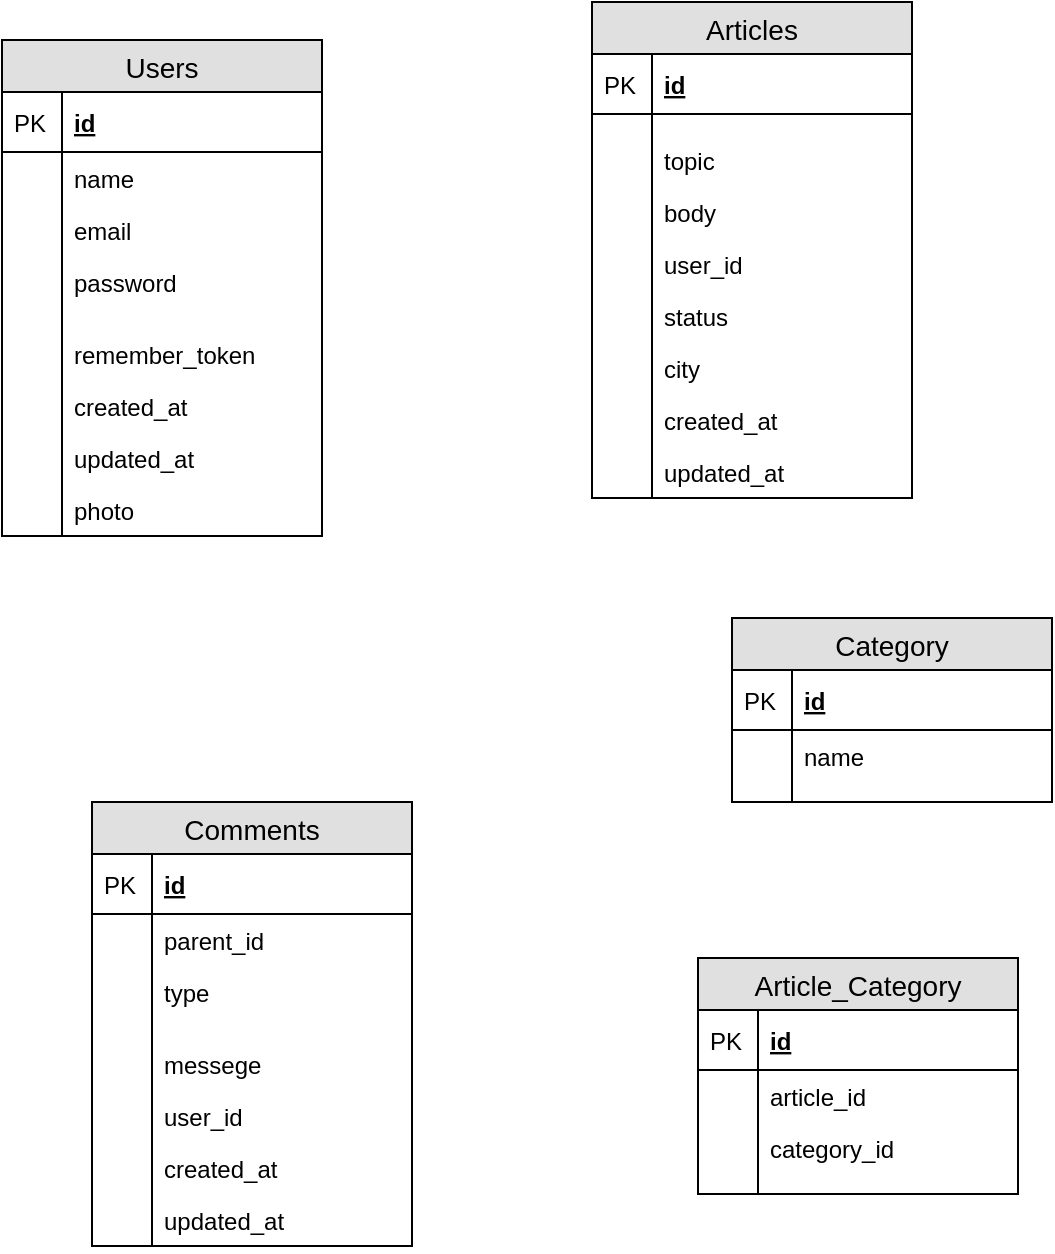 <mxfile pages="1" version="11.2.8" type="device"><diagram id="Mjf-QHHSBzy2yQbY7D6N" name="Page-1"><mxGraphModel dx="1404" dy="740" grid="1" gridSize="10" guides="1" tooltips="1" connect="1" arrows="1" fold="1" page="1" pageScale="1" pageWidth="827" pageHeight="1169" math="0" shadow="0"><root><mxCell id="0"/><mxCell id="1" parent="0"/><mxCell id="MEmoQbIu5Q7Cqf45wGcA-23" value="Users" style="swimlane;fontStyle=0;childLayout=stackLayout;horizontal=1;startSize=26;fillColor=#e0e0e0;horizontalStack=0;resizeParent=1;resizeParentMax=0;resizeLast=0;collapsible=1;marginBottom=0;swimlaneFillColor=#ffffff;align=center;fontSize=14;strokeColor=#000000;" parent="1" vertex="1"><mxGeometry x="65" y="92" width="160" height="248" as="geometry"/></mxCell><mxCell id="MEmoQbIu5Q7Cqf45wGcA-24" value="id" style="shape=partialRectangle;top=0;left=0;right=0;bottom=1;align=left;verticalAlign=middle;fillColor=none;spacingLeft=34;spacingRight=4;overflow=hidden;rotatable=0;points=[[0,0.5],[1,0.5]];portConstraint=eastwest;dropTarget=0;fontStyle=5;fontSize=12;" parent="MEmoQbIu5Q7Cqf45wGcA-23" vertex="1"><mxGeometry y="26" width="160" height="30" as="geometry"/></mxCell><mxCell id="MEmoQbIu5Q7Cqf45wGcA-25" value="PK" style="shape=partialRectangle;top=0;left=0;bottom=0;fillColor=none;align=left;verticalAlign=middle;spacingLeft=4;spacingRight=4;overflow=hidden;rotatable=0;points=[];portConstraint=eastwest;part=1;fontSize=12;" parent="MEmoQbIu5Q7Cqf45wGcA-24" vertex="1" connectable="0"><mxGeometry width="30" height="30" as="geometry"/></mxCell><mxCell id="MEmoQbIu5Q7Cqf45wGcA-26" value="name" style="shape=partialRectangle;top=0;left=0;right=0;bottom=0;align=left;verticalAlign=top;fillColor=none;spacingLeft=34;spacingRight=4;overflow=hidden;rotatable=0;points=[[0,0.5],[1,0.5]];portConstraint=eastwest;dropTarget=0;fontSize=12;" parent="MEmoQbIu5Q7Cqf45wGcA-23" vertex="1"><mxGeometry y="56" width="160" height="26" as="geometry"/></mxCell><mxCell id="MEmoQbIu5Q7Cqf45wGcA-27" value="" style="shape=partialRectangle;top=0;left=0;bottom=0;fillColor=none;align=left;verticalAlign=top;spacingLeft=4;spacingRight=4;overflow=hidden;rotatable=0;points=[];portConstraint=eastwest;part=1;fontSize=12;" parent="MEmoQbIu5Q7Cqf45wGcA-26" vertex="1" connectable="0"><mxGeometry width="30" height="26" as="geometry"/></mxCell><mxCell id="MEmoQbIu5Q7Cqf45wGcA-28" value="email" style="shape=partialRectangle;top=0;left=0;right=0;bottom=0;align=left;verticalAlign=top;fillColor=none;spacingLeft=34;spacingRight=4;overflow=hidden;rotatable=0;points=[[0,0.5],[1,0.5]];portConstraint=eastwest;dropTarget=0;fontSize=12;" parent="MEmoQbIu5Q7Cqf45wGcA-23" vertex="1"><mxGeometry y="82" width="160" height="26" as="geometry"/></mxCell><mxCell id="MEmoQbIu5Q7Cqf45wGcA-29" value="" style="shape=partialRectangle;top=0;left=0;bottom=0;fillColor=none;align=left;verticalAlign=top;spacingLeft=4;spacingRight=4;overflow=hidden;rotatable=0;points=[];portConstraint=eastwest;part=1;fontSize=12;" parent="MEmoQbIu5Q7Cqf45wGcA-28" vertex="1" connectable="0"><mxGeometry width="30" height="26" as="geometry"/></mxCell><mxCell id="MEmoQbIu5Q7Cqf45wGcA-30" value="password" style="shape=partialRectangle;top=0;left=0;right=0;bottom=0;align=left;verticalAlign=top;fillColor=none;spacingLeft=34;spacingRight=4;overflow=hidden;rotatable=0;points=[[0,0.5],[1,0.5]];portConstraint=eastwest;dropTarget=0;fontSize=12;" parent="MEmoQbIu5Q7Cqf45wGcA-23" vertex="1"><mxGeometry y="108" width="160" height="26" as="geometry"/></mxCell><mxCell id="MEmoQbIu5Q7Cqf45wGcA-31" value="" style="shape=partialRectangle;top=0;left=0;bottom=0;fillColor=none;align=left;verticalAlign=top;spacingLeft=4;spacingRight=4;overflow=hidden;rotatable=0;points=[];portConstraint=eastwest;part=1;fontSize=12;" parent="MEmoQbIu5Q7Cqf45wGcA-30" vertex="1" connectable="0"><mxGeometry width="30" height="26" as="geometry"/></mxCell><mxCell id="MEmoQbIu5Q7Cqf45wGcA-32" value="" style="shape=partialRectangle;top=0;left=0;right=0;bottom=0;align=left;verticalAlign=top;fillColor=none;spacingLeft=34;spacingRight=4;overflow=hidden;rotatable=0;points=[[0,0.5],[1,0.5]];portConstraint=eastwest;dropTarget=0;fontSize=12;" parent="MEmoQbIu5Q7Cqf45wGcA-23" vertex="1"><mxGeometry y="134" width="160" height="10" as="geometry"/></mxCell><mxCell id="MEmoQbIu5Q7Cqf45wGcA-33" value="" style="shape=partialRectangle;top=0;left=0;bottom=0;fillColor=none;align=left;verticalAlign=top;spacingLeft=4;spacingRight=4;overflow=hidden;rotatable=0;points=[];portConstraint=eastwest;part=1;fontSize=12;" parent="MEmoQbIu5Q7Cqf45wGcA-32" vertex="1" connectable="0"><mxGeometry width="30" height="10" as="geometry"/></mxCell><mxCell id="MEmoQbIu5Q7Cqf45wGcA-34" value="remember_token" style="shape=partialRectangle;top=0;left=0;right=0;bottom=0;align=left;verticalAlign=top;fillColor=none;spacingLeft=34;spacingRight=4;overflow=hidden;rotatable=0;points=[[0,0.5],[1,0.5]];portConstraint=eastwest;dropTarget=0;fontSize=12;" parent="MEmoQbIu5Q7Cqf45wGcA-23" vertex="1"><mxGeometry y="144" width="160" height="26" as="geometry"/></mxCell><mxCell id="MEmoQbIu5Q7Cqf45wGcA-35" value="" style="shape=partialRectangle;top=0;left=0;bottom=0;fillColor=none;align=left;verticalAlign=top;spacingLeft=4;spacingRight=4;overflow=hidden;rotatable=0;points=[];portConstraint=eastwest;part=1;fontSize=12;" parent="MEmoQbIu5Q7Cqf45wGcA-34" vertex="1" connectable="0"><mxGeometry width="30" height="26" as="geometry"/></mxCell><mxCell id="MEmoQbIu5Q7Cqf45wGcA-36" value="created_at" style="shape=partialRectangle;top=0;left=0;right=0;bottom=0;align=left;verticalAlign=top;fillColor=none;spacingLeft=34;spacingRight=4;overflow=hidden;rotatable=0;points=[[0,0.5],[1,0.5]];portConstraint=eastwest;dropTarget=0;fontSize=12;" parent="MEmoQbIu5Q7Cqf45wGcA-23" vertex="1"><mxGeometry y="170" width="160" height="26" as="geometry"/></mxCell><mxCell id="MEmoQbIu5Q7Cqf45wGcA-37" value="" style="shape=partialRectangle;top=0;left=0;bottom=0;fillColor=none;align=left;verticalAlign=top;spacingLeft=4;spacingRight=4;overflow=hidden;rotatable=0;points=[];portConstraint=eastwest;part=1;fontSize=12;" parent="MEmoQbIu5Q7Cqf45wGcA-36" vertex="1" connectable="0"><mxGeometry width="30" height="26" as="geometry"/></mxCell><mxCell id="MEmoQbIu5Q7Cqf45wGcA-38" value="updated_at" style="shape=partialRectangle;top=0;left=0;right=0;bottom=0;align=left;verticalAlign=top;fillColor=none;spacingLeft=34;spacingRight=4;overflow=hidden;rotatable=0;points=[[0,0.5],[1,0.5]];portConstraint=eastwest;dropTarget=0;fontSize=12;" parent="MEmoQbIu5Q7Cqf45wGcA-23" vertex="1"><mxGeometry y="196" width="160" height="26" as="geometry"/></mxCell><mxCell id="MEmoQbIu5Q7Cqf45wGcA-39" value="" style="shape=partialRectangle;top=0;left=0;bottom=0;fillColor=none;align=left;verticalAlign=top;spacingLeft=4;spacingRight=4;overflow=hidden;rotatable=0;points=[];portConstraint=eastwest;part=1;fontSize=12;" parent="MEmoQbIu5Q7Cqf45wGcA-38" vertex="1" connectable="0"><mxGeometry width="30" height="26" as="geometry"/></mxCell><mxCell id="wJTecskfQE2fZRdjggYK-58" value="photo" style="shape=partialRectangle;top=0;left=0;right=0;bottom=0;align=left;verticalAlign=top;fillColor=none;spacingLeft=34;spacingRight=4;overflow=hidden;rotatable=0;points=[[0,0.5],[1,0.5]];portConstraint=eastwest;dropTarget=0;fontSize=12;" vertex="1" parent="MEmoQbIu5Q7Cqf45wGcA-23"><mxGeometry y="222" width="160" height="26" as="geometry"/></mxCell><mxCell id="wJTecskfQE2fZRdjggYK-59" value="" style="shape=partialRectangle;top=0;left=0;bottom=0;fillColor=none;align=left;verticalAlign=top;spacingLeft=4;spacingRight=4;overflow=hidden;rotatable=0;points=[];portConstraint=eastwest;part=1;fontSize=12;" vertex="1" connectable="0" parent="wJTecskfQE2fZRdjggYK-58"><mxGeometry width="30" height="26" as="geometry"/></mxCell><mxCell id="wJTecskfQE2fZRdjggYK-1" value="Articles" style="swimlane;fontStyle=0;childLayout=stackLayout;horizontal=1;startSize=26;fillColor=#e0e0e0;horizontalStack=0;resizeParent=1;resizeParentMax=0;resizeLast=0;collapsible=1;marginBottom=0;swimlaneFillColor=#ffffff;align=center;fontSize=14;" vertex="1" parent="1"><mxGeometry x="360" y="73" width="160" height="248" as="geometry"/></mxCell><mxCell id="wJTecskfQE2fZRdjggYK-2" value="id" style="shape=partialRectangle;top=0;left=0;right=0;bottom=1;align=left;verticalAlign=middle;fillColor=none;spacingLeft=34;spacingRight=4;overflow=hidden;rotatable=0;points=[[0,0.5],[1,0.5]];portConstraint=eastwest;dropTarget=0;fontStyle=5;fontSize=12;" vertex="1" parent="wJTecskfQE2fZRdjggYK-1"><mxGeometry y="26" width="160" height="30" as="geometry"/></mxCell><mxCell id="wJTecskfQE2fZRdjggYK-3" value="PK" style="shape=partialRectangle;top=0;left=0;bottom=0;fillColor=none;align=left;verticalAlign=middle;spacingLeft=4;spacingRight=4;overflow=hidden;rotatable=0;points=[];portConstraint=eastwest;part=1;fontSize=12;" vertex="1" connectable="0" parent="wJTecskfQE2fZRdjggYK-2"><mxGeometry width="30" height="30" as="geometry"/></mxCell><mxCell id="wJTecskfQE2fZRdjggYK-10" value="" style="shape=partialRectangle;top=0;left=0;right=0;bottom=0;align=left;verticalAlign=top;fillColor=none;spacingLeft=34;spacingRight=4;overflow=hidden;rotatable=0;points=[[0,0.5],[1,0.5]];portConstraint=eastwest;dropTarget=0;fontSize=12;" vertex="1" parent="wJTecskfQE2fZRdjggYK-1"><mxGeometry y="56" width="160" height="10" as="geometry"/></mxCell><mxCell id="wJTecskfQE2fZRdjggYK-11" value="" style="shape=partialRectangle;top=0;left=0;bottom=0;fillColor=none;align=left;verticalAlign=top;spacingLeft=4;spacingRight=4;overflow=hidden;rotatable=0;points=[];portConstraint=eastwest;part=1;fontSize=12;" vertex="1" connectable="0" parent="wJTecskfQE2fZRdjggYK-10"><mxGeometry width="30" height="10" as="geometry"/></mxCell><mxCell id="wJTecskfQE2fZRdjggYK-14" value="topic" style="shape=partialRectangle;top=0;left=0;right=0;bottom=0;align=left;verticalAlign=top;fillColor=none;spacingLeft=34;spacingRight=4;overflow=hidden;rotatable=0;points=[[0,0.5],[1,0.5]];portConstraint=eastwest;dropTarget=0;fontSize=12;" vertex="1" parent="wJTecskfQE2fZRdjggYK-1"><mxGeometry y="66" width="160" height="26" as="geometry"/></mxCell><mxCell id="wJTecskfQE2fZRdjggYK-15" value="" style="shape=partialRectangle;top=0;left=0;bottom=0;fillColor=none;align=left;verticalAlign=top;spacingLeft=4;spacingRight=4;overflow=hidden;rotatable=0;points=[];portConstraint=eastwest;part=1;fontSize=12;" vertex="1" connectable="0" parent="wJTecskfQE2fZRdjggYK-14"><mxGeometry width="30" height="26" as="geometry"/></mxCell><mxCell id="wJTecskfQE2fZRdjggYK-16" value="body" style="shape=partialRectangle;top=0;left=0;right=0;bottom=0;align=left;verticalAlign=top;fillColor=none;spacingLeft=34;spacingRight=4;overflow=hidden;rotatable=0;points=[[0,0.5],[1,0.5]];portConstraint=eastwest;dropTarget=0;fontSize=12;" vertex="1" parent="wJTecskfQE2fZRdjggYK-1"><mxGeometry y="92" width="160" height="26" as="geometry"/></mxCell><mxCell id="wJTecskfQE2fZRdjggYK-17" value="" style="shape=partialRectangle;top=0;left=0;bottom=0;fillColor=none;align=left;verticalAlign=top;spacingLeft=4;spacingRight=4;overflow=hidden;rotatable=0;points=[];portConstraint=eastwest;part=1;fontSize=12;" vertex="1" connectable="0" parent="wJTecskfQE2fZRdjggYK-16"><mxGeometry width="30" height="26" as="geometry"/></mxCell><mxCell id="wJTecskfQE2fZRdjggYK-18" value="user_id" style="shape=partialRectangle;top=0;left=0;right=0;bottom=0;align=left;verticalAlign=top;fillColor=none;spacingLeft=34;spacingRight=4;overflow=hidden;rotatable=0;points=[[0,0.5],[1,0.5]];portConstraint=eastwest;dropTarget=0;fontSize=12;" vertex="1" parent="wJTecskfQE2fZRdjggYK-1"><mxGeometry y="118" width="160" height="26" as="geometry"/></mxCell><mxCell id="wJTecskfQE2fZRdjggYK-19" value="" style="shape=partialRectangle;top=0;left=0;bottom=0;fillColor=none;align=left;verticalAlign=top;spacingLeft=4;spacingRight=4;overflow=hidden;rotatable=0;points=[];portConstraint=eastwest;part=1;fontSize=12;" vertex="1" connectable="0" parent="wJTecskfQE2fZRdjggYK-18"><mxGeometry width="30" height="26" as="geometry"/></mxCell><mxCell id="wJTecskfQE2fZRdjggYK-20" value="status" style="shape=partialRectangle;top=0;left=0;right=0;bottom=0;align=left;verticalAlign=top;fillColor=none;spacingLeft=34;spacingRight=4;overflow=hidden;rotatable=0;points=[[0,0.5],[1,0.5]];portConstraint=eastwest;dropTarget=0;fontSize=12;" vertex="1" parent="wJTecskfQE2fZRdjggYK-1"><mxGeometry y="144" width="160" height="26" as="geometry"/></mxCell><mxCell id="wJTecskfQE2fZRdjggYK-21" value="" style="shape=partialRectangle;top=0;left=0;bottom=0;fillColor=none;align=left;verticalAlign=top;spacingLeft=4;spacingRight=4;overflow=hidden;rotatable=0;points=[];portConstraint=eastwest;part=1;fontSize=12;" vertex="1" connectable="0" parent="wJTecskfQE2fZRdjggYK-20"><mxGeometry width="30" height="26" as="geometry"/></mxCell><mxCell id="wJTecskfQE2fZRdjggYK-62" value="city" style="shape=partialRectangle;top=0;left=0;right=0;bottom=0;align=left;verticalAlign=top;fillColor=none;spacingLeft=34;spacingRight=4;overflow=hidden;rotatable=0;points=[[0,0.5],[1,0.5]];portConstraint=eastwest;dropTarget=0;fontSize=12;" vertex="1" parent="wJTecskfQE2fZRdjggYK-1"><mxGeometry y="170" width="160" height="26" as="geometry"/></mxCell><mxCell id="wJTecskfQE2fZRdjggYK-63" value="" style="shape=partialRectangle;top=0;left=0;bottom=0;fillColor=none;align=left;verticalAlign=top;spacingLeft=4;spacingRight=4;overflow=hidden;rotatable=0;points=[];portConstraint=eastwest;part=1;fontSize=12;" vertex="1" connectable="0" parent="wJTecskfQE2fZRdjggYK-62"><mxGeometry width="30" height="26" as="geometry"/></mxCell><mxCell id="wJTecskfQE2fZRdjggYK-30" value="created_at" style="shape=partialRectangle;top=0;left=0;right=0;bottom=0;align=left;verticalAlign=top;fillColor=none;spacingLeft=34;spacingRight=4;overflow=hidden;rotatable=0;points=[[0,0.5],[1,0.5]];portConstraint=eastwest;dropTarget=0;fontSize=12;" vertex="1" parent="wJTecskfQE2fZRdjggYK-1"><mxGeometry y="196" width="160" height="26" as="geometry"/></mxCell><mxCell id="wJTecskfQE2fZRdjggYK-31" value="" style="shape=partialRectangle;top=0;left=0;bottom=0;fillColor=none;align=left;verticalAlign=top;spacingLeft=4;spacingRight=4;overflow=hidden;rotatable=0;points=[];portConstraint=eastwest;part=1;fontSize=12;" vertex="1" connectable="0" parent="wJTecskfQE2fZRdjggYK-30"><mxGeometry width="30" height="26" as="geometry"/></mxCell><mxCell id="wJTecskfQE2fZRdjggYK-32" value="updated_at" style="shape=partialRectangle;top=0;left=0;right=0;bottom=0;align=left;verticalAlign=top;fillColor=none;spacingLeft=34;spacingRight=4;overflow=hidden;rotatable=0;points=[[0,0.5],[1,0.5]];portConstraint=eastwest;dropTarget=0;fontSize=12;" vertex="1" parent="wJTecskfQE2fZRdjggYK-1"><mxGeometry y="222" width="160" height="26" as="geometry"/></mxCell><mxCell id="wJTecskfQE2fZRdjggYK-33" value="" style="shape=partialRectangle;top=0;left=0;bottom=0;fillColor=none;align=left;verticalAlign=top;spacingLeft=4;spacingRight=4;overflow=hidden;rotatable=0;points=[];portConstraint=eastwest;part=1;fontSize=12;" vertex="1" connectable="0" parent="wJTecskfQE2fZRdjggYK-32"><mxGeometry width="30" height="26" as="geometry"/></mxCell><mxCell id="wJTecskfQE2fZRdjggYK-34" value="Comments" style="swimlane;fontStyle=0;childLayout=stackLayout;horizontal=1;startSize=26;fillColor=#e0e0e0;horizontalStack=0;resizeParent=1;resizeParentMax=0;resizeLast=0;collapsible=1;marginBottom=0;swimlaneFillColor=#ffffff;align=center;fontSize=14;" vertex="1" parent="1"><mxGeometry x="110" y="473" width="160" height="222" as="geometry"/></mxCell><mxCell id="wJTecskfQE2fZRdjggYK-35" value="id" style="shape=partialRectangle;top=0;left=0;right=0;bottom=1;align=left;verticalAlign=middle;fillColor=none;spacingLeft=34;spacingRight=4;overflow=hidden;rotatable=0;points=[[0,0.5],[1,0.5]];portConstraint=eastwest;dropTarget=0;fontStyle=5;fontSize=12;" vertex="1" parent="wJTecskfQE2fZRdjggYK-34"><mxGeometry y="26" width="160" height="30" as="geometry"/></mxCell><mxCell id="wJTecskfQE2fZRdjggYK-36" value="PK" style="shape=partialRectangle;top=0;left=0;bottom=0;fillColor=none;align=left;verticalAlign=middle;spacingLeft=4;spacingRight=4;overflow=hidden;rotatable=0;points=[];portConstraint=eastwest;part=1;fontSize=12;" vertex="1" connectable="0" parent="wJTecskfQE2fZRdjggYK-35"><mxGeometry width="30" height="30" as="geometry"/></mxCell><mxCell id="wJTecskfQE2fZRdjggYK-37" value="parent_id" style="shape=partialRectangle;top=0;left=0;right=0;bottom=0;align=left;verticalAlign=top;fillColor=none;spacingLeft=34;spacingRight=4;overflow=hidden;rotatable=0;points=[[0,0.5],[1,0.5]];portConstraint=eastwest;dropTarget=0;fontSize=12;" vertex="1" parent="wJTecskfQE2fZRdjggYK-34"><mxGeometry y="56" width="160" height="26" as="geometry"/></mxCell><mxCell id="wJTecskfQE2fZRdjggYK-38" value="" style="shape=partialRectangle;top=0;left=0;bottom=0;fillColor=none;align=left;verticalAlign=top;spacingLeft=4;spacingRight=4;overflow=hidden;rotatable=0;points=[];portConstraint=eastwest;part=1;fontSize=12;" vertex="1" connectable="0" parent="wJTecskfQE2fZRdjggYK-37"><mxGeometry width="30" height="26" as="geometry"/></mxCell><mxCell id="wJTecskfQE2fZRdjggYK-39" value="type" style="shape=partialRectangle;top=0;left=0;right=0;bottom=0;align=left;verticalAlign=top;fillColor=none;spacingLeft=34;spacingRight=4;overflow=hidden;rotatable=0;points=[[0,0.5],[1,0.5]];portConstraint=eastwest;dropTarget=0;fontSize=12;" vertex="1" parent="wJTecskfQE2fZRdjggYK-34"><mxGeometry y="82" width="160" height="26" as="geometry"/></mxCell><mxCell id="wJTecskfQE2fZRdjggYK-40" value="" style="shape=partialRectangle;top=0;left=0;bottom=0;fillColor=none;align=left;verticalAlign=top;spacingLeft=4;spacingRight=4;overflow=hidden;rotatable=0;points=[];portConstraint=eastwest;part=1;fontSize=12;" vertex="1" connectable="0" parent="wJTecskfQE2fZRdjggYK-39"><mxGeometry width="30" height="26" as="geometry"/></mxCell><mxCell id="wJTecskfQE2fZRdjggYK-43" value="" style="shape=partialRectangle;top=0;left=0;right=0;bottom=0;align=left;verticalAlign=top;fillColor=none;spacingLeft=34;spacingRight=4;overflow=hidden;rotatable=0;points=[[0,0.5],[1,0.5]];portConstraint=eastwest;dropTarget=0;fontSize=12;" vertex="1" parent="wJTecskfQE2fZRdjggYK-34"><mxGeometry y="108" width="160" height="10" as="geometry"/></mxCell><mxCell id="wJTecskfQE2fZRdjggYK-44" value="" style="shape=partialRectangle;top=0;left=0;bottom=0;fillColor=none;align=left;verticalAlign=top;spacingLeft=4;spacingRight=4;overflow=hidden;rotatable=0;points=[];portConstraint=eastwest;part=1;fontSize=12;" vertex="1" connectable="0" parent="wJTecskfQE2fZRdjggYK-43"><mxGeometry width="30" height="10" as="geometry"/></mxCell><mxCell id="wJTecskfQE2fZRdjggYK-45" value="messege" style="shape=partialRectangle;top=0;left=0;right=0;bottom=0;align=left;verticalAlign=top;fillColor=none;spacingLeft=34;spacingRight=4;overflow=hidden;rotatable=0;points=[[0,0.5],[1,0.5]];portConstraint=eastwest;dropTarget=0;fontSize=12;" vertex="1" parent="wJTecskfQE2fZRdjggYK-34"><mxGeometry y="118" width="160" height="26" as="geometry"/></mxCell><mxCell id="wJTecskfQE2fZRdjggYK-46" value="" style="shape=partialRectangle;top=0;left=0;bottom=0;fillColor=none;align=left;verticalAlign=top;spacingLeft=4;spacingRight=4;overflow=hidden;rotatable=0;points=[];portConstraint=eastwest;part=1;fontSize=12;" vertex="1" connectable="0" parent="wJTecskfQE2fZRdjggYK-45"><mxGeometry width="30" height="26" as="geometry"/></mxCell><mxCell id="wJTecskfQE2fZRdjggYK-41" value="user_id" style="shape=partialRectangle;top=0;left=0;right=0;bottom=0;align=left;verticalAlign=top;fillColor=none;spacingLeft=34;spacingRight=4;overflow=hidden;rotatable=0;points=[[0,0.5],[1,0.5]];portConstraint=eastwest;dropTarget=0;fontSize=12;" vertex="1" parent="wJTecskfQE2fZRdjggYK-34"><mxGeometry y="144" width="160" height="26" as="geometry"/></mxCell><mxCell id="wJTecskfQE2fZRdjggYK-42" value="" style="shape=partialRectangle;top=0;left=0;bottom=0;fillColor=none;align=left;verticalAlign=top;spacingLeft=4;spacingRight=4;overflow=hidden;rotatable=0;points=[];portConstraint=eastwest;part=1;fontSize=12;" vertex="1" connectable="0" parent="wJTecskfQE2fZRdjggYK-41"><mxGeometry width="30" height="26" as="geometry"/></mxCell><mxCell id="wJTecskfQE2fZRdjggYK-54" value="created_at" style="shape=partialRectangle;top=0;left=0;right=0;bottom=0;align=left;verticalAlign=top;fillColor=none;spacingLeft=34;spacingRight=4;overflow=hidden;rotatable=0;points=[[0,0.5],[1,0.5]];portConstraint=eastwest;dropTarget=0;fontSize=12;" vertex="1" parent="wJTecskfQE2fZRdjggYK-34"><mxGeometry y="170" width="160" height="26" as="geometry"/></mxCell><mxCell id="wJTecskfQE2fZRdjggYK-55" value="" style="shape=partialRectangle;top=0;left=0;bottom=0;fillColor=none;align=left;verticalAlign=top;spacingLeft=4;spacingRight=4;overflow=hidden;rotatable=0;points=[];portConstraint=eastwest;part=1;fontSize=12;" vertex="1" connectable="0" parent="wJTecskfQE2fZRdjggYK-54"><mxGeometry width="30" height="26" as="geometry"/></mxCell><mxCell id="wJTecskfQE2fZRdjggYK-56" value="updated_at" style="shape=partialRectangle;top=0;left=0;right=0;bottom=0;align=left;verticalAlign=top;fillColor=none;spacingLeft=34;spacingRight=4;overflow=hidden;rotatable=0;points=[[0,0.5],[1,0.5]];portConstraint=eastwest;dropTarget=0;fontSize=12;" vertex="1" parent="wJTecskfQE2fZRdjggYK-34"><mxGeometry y="196" width="160" height="26" as="geometry"/></mxCell><mxCell id="wJTecskfQE2fZRdjggYK-57" value="" style="shape=partialRectangle;top=0;left=0;bottom=0;fillColor=none;align=left;verticalAlign=top;spacingLeft=4;spacingRight=4;overflow=hidden;rotatable=0;points=[];portConstraint=eastwest;part=1;fontSize=12;" vertex="1" connectable="0" parent="wJTecskfQE2fZRdjggYK-56"><mxGeometry width="30" height="26" as="geometry"/></mxCell><mxCell id="wJTecskfQE2fZRdjggYK-69" value="Category" style="swimlane;fontStyle=0;childLayout=stackLayout;horizontal=1;startSize=26;fillColor=#e0e0e0;horizontalStack=0;resizeParent=1;resizeParentMax=0;resizeLast=0;collapsible=1;marginBottom=0;swimlaneFillColor=#ffffff;align=center;fontSize=14;" vertex="1" parent="1"><mxGeometry x="430" y="381" width="160" height="92" as="geometry"/></mxCell><mxCell id="wJTecskfQE2fZRdjggYK-70" value="id" style="shape=partialRectangle;top=0;left=0;right=0;bottom=1;align=left;verticalAlign=middle;fillColor=none;spacingLeft=34;spacingRight=4;overflow=hidden;rotatable=0;points=[[0,0.5],[1,0.5]];portConstraint=eastwest;dropTarget=0;fontStyle=5;fontSize=12;" vertex="1" parent="wJTecskfQE2fZRdjggYK-69"><mxGeometry y="26" width="160" height="30" as="geometry"/></mxCell><mxCell id="wJTecskfQE2fZRdjggYK-71" value="PK" style="shape=partialRectangle;top=0;left=0;bottom=0;fillColor=none;align=left;verticalAlign=middle;spacingLeft=4;spacingRight=4;overflow=hidden;rotatable=0;points=[];portConstraint=eastwest;part=1;fontSize=12;" vertex="1" connectable="0" parent="wJTecskfQE2fZRdjggYK-70"><mxGeometry width="30" height="30" as="geometry"/></mxCell><mxCell id="wJTecskfQE2fZRdjggYK-72" value="name" style="shape=partialRectangle;top=0;left=0;right=0;bottom=0;align=left;verticalAlign=top;fillColor=none;spacingLeft=34;spacingRight=4;overflow=hidden;rotatable=0;points=[[0,0.5],[1,0.5]];portConstraint=eastwest;dropTarget=0;fontSize=12;" vertex="1" parent="wJTecskfQE2fZRdjggYK-69"><mxGeometry y="56" width="160" height="26" as="geometry"/></mxCell><mxCell id="wJTecskfQE2fZRdjggYK-73" value="" style="shape=partialRectangle;top=0;left=0;bottom=0;fillColor=none;align=left;verticalAlign=top;spacingLeft=4;spacingRight=4;overflow=hidden;rotatable=0;points=[];portConstraint=eastwest;part=1;fontSize=12;" vertex="1" connectable="0" parent="wJTecskfQE2fZRdjggYK-72"><mxGeometry width="30" height="26" as="geometry"/></mxCell><mxCell id="wJTecskfQE2fZRdjggYK-78" value="" style="shape=partialRectangle;top=0;left=0;right=0;bottom=0;align=left;verticalAlign=top;fillColor=none;spacingLeft=34;spacingRight=4;overflow=hidden;rotatable=0;points=[[0,0.5],[1,0.5]];portConstraint=eastwest;dropTarget=0;fontSize=12;" vertex="1" parent="wJTecskfQE2fZRdjggYK-69"><mxGeometry y="82" width="160" height="10" as="geometry"/></mxCell><mxCell id="wJTecskfQE2fZRdjggYK-79" value="" style="shape=partialRectangle;top=0;left=0;bottom=0;fillColor=none;align=left;verticalAlign=top;spacingLeft=4;spacingRight=4;overflow=hidden;rotatable=0;points=[];portConstraint=eastwest;part=1;fontSize=12;" vertex="1" connectable="0" parent="wJTecskfQE2fZRdjggYK-78"><mxGeometry width="30" height="10" as="geometry"/></mxCell><mxCell id="wJTecskfQE2fZRdjggYK-81" value="Article_Category" style="swimlane;fontStyle=0;childLayout=stackLayout;horizontal=1;startSize=26;fillColor=#e0e0e0;horizontalStack=0;resizeParent=1;resizeParentMax=0;resizeLast=0;collapsible=1;marginBottom=0;swimlaneFillColor=#ffffff;align=center;fontSize=14;" vertex="1" parent="1"><mxGeometry x="413" y="551" width="160" height="118" as="geometry"/></mxCell><mxCell id="wJTecskfQE2fZRdjggYK-82" value="id" style="shape=partialRectangle;top=0;left=0;right=0;bottom=1;align=left;verticalAlign=middle;fillColor=none;spacingLeft=34;spacingRight=4;overflow=hidden;rotatable=0;points=[[0,0.5],[1,0.5]];portConstraint=eastwest;dropTarget=0;fontStyle=5;fontSize=12;" vertex="1" parent="wJTecskfQE2fZRdjggYK-81"><mxGeometry y="26" width="160" height="30" as="geometry"/></mxCell><mxCell id="wJTecskfQE2fZRdjggYK-83" value="PK" style="shape=partialRectangle;top=0;left=0;bottom=0;fillColor=none;align=left;verticalAlign=middle;spacingLeft=4;spacingRight=4;overflow=hidden;rotatable=0;points=[];portConstraint=eastwest;part=1;fontSize=12;" vertex="1" connectable="0" parent="wJTecskfQE2fZRdjggYK-82"><mxGeometry width="30" height="30" as="geometry"/></mxCell><mxCell id="wJTecskfQE2fZRdjggYK-84" value="article_id" style="shape=partialRectangle;top=0;left=0;right=0;bottom=0;align=left;verticalAlign=top;fillColor=none;spacingLeft=34;spacingRight=4;overflow=hidden;rotatable=0;points=[[0,0.5],[1,0.5]];portConstraint=eastwest;dropTarget=0;fontSize=12;" vertex="1" parent="wJTecskfQE2fZRdjggYK-81"><mxGeometry y="56" width="160" height="26" as="geometry"/></mxCell><mxCell id="wJTecskfQE2fZRdjggYK-85" value="" style="shape=partialRectangle;top=0;left=0;bottom=0;fillColor=none;align=left;verticalAlign=top;spacingLeft=4;spacingRight=4;overflow=hidden;rotatable=0;points=[];portConstraint=eastwest;part=1;fontSize=12;" vertex="1" connectable="0" parent="wJTecskfQE2fZRdjggYK-84"><mxGeometry width="30" height="26" as="geometry"/></mxCell><mxCell id="wJTecskfQE2fZRdjggYK-86" value="category_id" style="shape=partialRectangle;top=0;left=0;right=0;bottom=0;align=left;verticalAlign=top;fillColor=none;spacingLeft=34;spacingRight=4;overflow=hidden;rotatable=0;points=[[0,0.5],[1,0.5]];portConstraint=eastwest;dropTarget=0;fontSize=12;" vertex="1" parent="wJTecskfQE2fZRdjggYK-81"><mxGeometry y="82" width="160" height="26" as="geometry"/></mxCell><mxCell id="wJTecskfQE2fZRdjggYK-87" value="" style="shape=partialRectangle;top=0;left=0;bottom=0;fillColor=none;align=left;verticalAlign=top;spacingLeft=4;spacingRight=4;overflow=hidden;rotatable=0;points=[];portConstraint=eastwest;part=1;fontSize=12;" vertex="1" connectable="0" parent="wJTecskfQE2fZRdjggYK-86"><mxGeometry width="30" height="26" as="geometry"/></mxCell><mxCell id="wJTecskfQE2fZRdjggYK-90" value="" style="shape=partialRectangle;top=0;left=0;right=0;bottom=0;align=left;verticalAlign=top;fillColor=none;spacingLeft=34;spacingRight=4;overflow=hidden;rotatable=0;points=[[0,0.5],[1,0.5]];portConstraint=eastwest;dropTarget=0;fontSize=12;" vertex="1" parent="wJTecskfQE2fZRdjggYK-81"><mxGeometry y="108" width="160" height="10" as="geometry"/></mxCell><mxCell id="wJTecskfQE2fZRdjggYK-91" value="" style="shape=partialRectangle;top=0;left=0;bottom=0;fillColor=none;align=left;verticalAlign=top;spacingLeft=4;spacingRight=4;overflow=hidden;rotatable=0;points=[];portConstraint=eastwest;part=1;fontSize=12;" vertex="1" connectable="0" parent="wJTecskfQE2fZRdjggYK-90"><mxGeometry width="30" height="10" as="geometry"/></mxCell></root></mxGraphModel></diagram></mxfile>